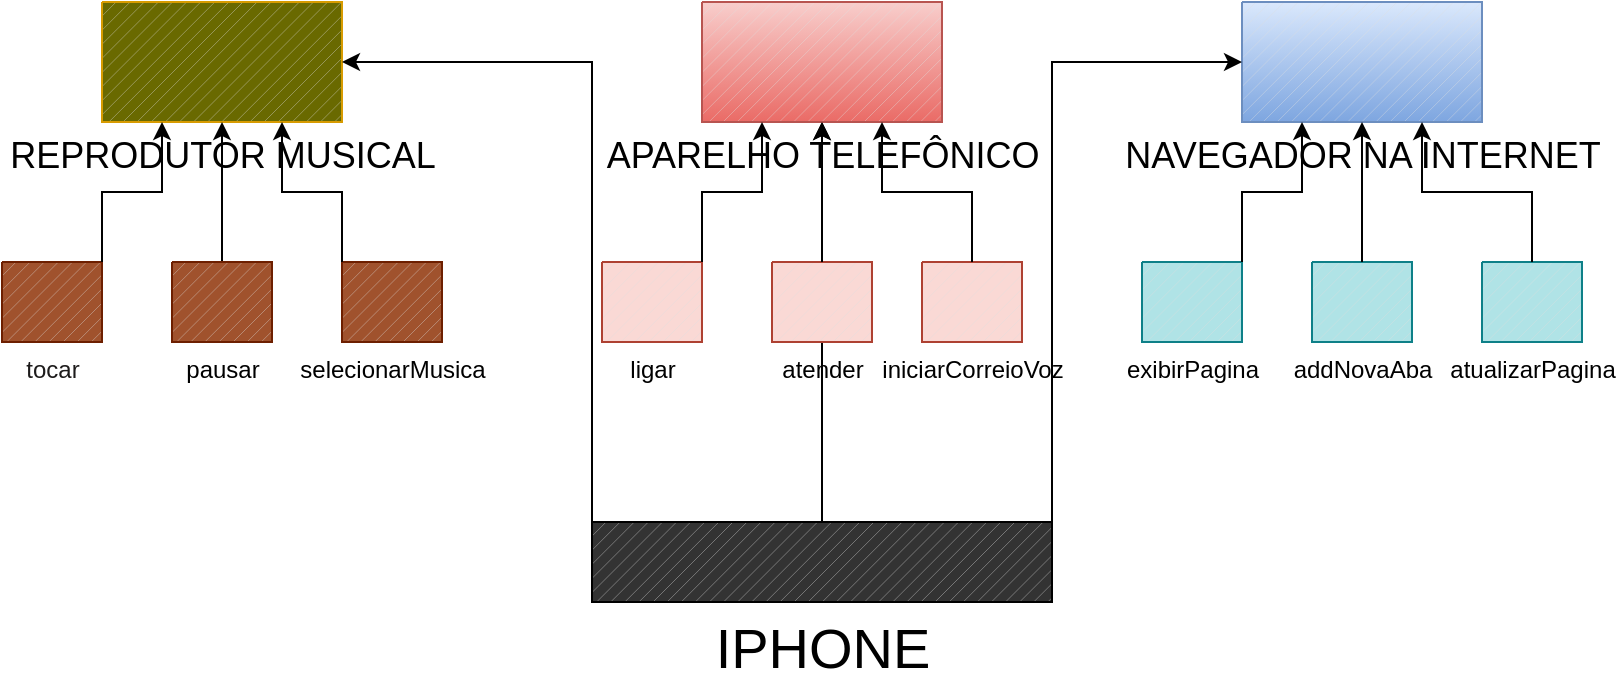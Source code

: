 <mxfile version="24.4.14" type="github">
  <diagram name="Página-1" id="o5wTiyiwOk-Rce95lIAV">
    <mxGraphModel dx="1034" dy="460" grid="1" gridSize="10" guides="1" tooltips="1" connect="1" arrows="1" fold="1" page="1" pageScale="1" pageWidth="827" pageHeight="1169" math="0" shadow="0">
      <root>
        <mxCell id="0" />
        <mxCell id="1" parent="0" />
        <mxCell id="N6vwx3UYxFLulhW0sy9g-17" style="edgeStyle=orthogonalEdgeStyle;rounded=0;orthogonalLoop=1;jettySize=auto;html=1;exitX=0.5;exitY=0;exitDx=0;exitDy=0;exitPerimeter=0;" parent="1" source="N6vwx3UYxFLulhW0sy9g-1" target="N6vwx3UYxFLulhW0sy9g-3" edge="1">
          <mxGeometry relative="1" as="geometry" />
        </mxCell>
        <mxCell id="N6vwx3UYxFLulhW0sy9g-1" value="IPHONE" style="verticalLabelPosition=bottom;verticalAlign=top;html=1;shape=mxgraph.basic.patternFillRect;fillStyle=diag;step=5;fillStrokeWidth=0.2;fillStrokeColor=#dddddd;align=center;fontSize=28;fillColor=#333333;" parent="1" vertex="1">
          <mxGeometry x="315" y="340" width="230" height="40" as="geometry" />
        </mxCell>
        <mxCell id="N6vwx3UYxFLulhW0sy9g-2" value="REPRODUTOR MUSICAL" style="verticalLabelPosition=bottom;verticalAlign=top;html=1;shape=mxgraph.basic.patternFillRect;fillStyle=diag;step=5;fillStrokeWidth=0.2;fillStrokeColor=#dddddd;fontSize=18;fillColor=#696900;strokeColor=#d79b00;" parent="1" vertex="1">
          <mxGeometry x="70" y="80" width="120" height="60" as="geometry" />
        </mxCell>
        <mxCell id="N6vwx3UYxFLulhW0sy9g-3" value="APARELHO TELEFÔNICO" style="verticalLabelPosition=bottom;verticalAlign=top;html=1;shape=mxgraph.basic.patternFillRect;fillStyle=diag;step=5;fillStrokeWidth=0.2;fillStrokeColor=#dddddd;fontSize=18;fillColor=#f8cecc;gradientColor=#ea6b66;strokeColor=#b85450;" parent="1" vertex="1">
          <mxGeometry x="370" y="80" width="120" height="60" as="geometry" />
        </mxCell>
        <mxCell id="N6vwx3UYxFLulhW0sy9g-4" value="NAVEGADOR NA INTERNET" style="verticalLabelPosition=bottom;verticalAlign=top;html=1;shape=mxgraph.basic.patternFillRect;fillStyle=diag;step=5;fillStrokeWidth=0.2;fillStrokeColor=#dddddd;fontSize=18;fillColor=#dae8fc;gradientColor=#7ea6e0;strokeColor=#6c8ebf;" parent="1" vertex="1">
          <mxGeometry x="640" y="80" width="120" height="60" as="geometry" />
        </mxCell>
        <mxCell id="N6vwx3UYxFLulhW0sy9g-5" value="tocar" style="verticalLabelPosition=bottom;verticalAlign=top;html=1;shape=mxgraph.basic.patternFillRect;fillStyle=diag;step=5;fillStrokeWidth=0.2;fillStrokeColor=#dddddd;fillColor=#a0522d;strokeColor=#6D1F00;fontColor=#1d1b1b;" parent="1" vertex="1">
          <mxGeometry x="20" y="210" width="50" height="40" as="geometry" />
        </mxCell>
        <mxCell id="N6vwx3UYxFLulhW0sy9g-20" style="edgeStyle=orthogonalEdgeStyle;rounded=0;orthogonalLoop=1;jettySize=auto;html=1;exitX=0.5;exitY=0;exitDx=0;exitDy=0;exitPerimeter=0;" parent="1" source="N6vwx3UYxFLulhW0sy9g-6" target="N6vwx3UYxFLulhW0sy9g-2" edge="1">
          <mxGeometry relative="1" as="geometry" />
        </mxCell>
        <mxCell id="N6vwx3UYxFLulhW0sy9g-6" value="pausar" style="verticalLabelPosition=bottom;verticalAlign=top;html=1;shape=mxgraph.basic.patternFillRect;fillStyle=diag;step=5;fillStrokeWidth=0.2;fillStrokeColor=#dddddd;fillColor=#a0522d;strokeColor=#6D1F00;fontColor=#000000;" parent="1" vertex="1">
          <mxGeometry x="105" y="210" width="50" height="40" as="geometry" />
        </mxCell>
        <mxCell id="N6vwx3UYxFLulhW0sy9g-7" value="selecionarMusica" style="verticalLabelPosition=bottom;verticalAlign=top;html=1;shape=mxgraph.basic.patternFillRect;fillStyle=diag;step=5;fillStrokeWidth=0.2;fillStrokeColor=#dddddd;fillColor=#a0522d;strokeColor=#6D1F00;fontColor=#000000;" parent="1" vertex="1">
          <mxGeometry x="190" y="210" width="50" height="40" as="geometry" />
        </mxCell>
        <mxCell id="N6vwx3UYxFLulhW0sy9g-8" value="ligar" style="verticalLabelPosition=bottom;verticalAlign=top;html=1;shape=mxgraph.basic.patternFillRect;fillStyle=diag;step=5;fillStrokeWidth=0.2;fillStrokeColor=#dddddd;fillColor=#fad9d5;strokeColor=#ae4132;" parent="1" vertex="1">
          <mxGeometry x="320" y="210" width="50" height="40" as="geometry" />
        </mxCell>
        <mxCell id="N6vwx3UYxFLulhW0sy9g-9" value="atender" style="verticalLabelPosition=bottom;verticalAlign=top;html=1;shape=mxgraph.basic.patternFillRect;fillStyle=diag;step=5;fillStrokeWidth=0.2;fillStrokeColor=#dddddd;fillColor=#fad9d5;strokeColor=#ae4132;" parent="1" vertex="1">
          <mxGeometry x="405" y="210" width="50" height="40" as="geometry" />
        </mxCell>
        <mxCell id="N6vwx3UYxFLulhW0sy9g-10" value="iniciarCorreioVoz" style="verticalLabelPosition=bottom;verticalAlign=top;html=1;shape=mxgraph.basic.patternFillRect;fillStyle=diag;step=5;fillStrokeWidth=0.2;fillStrokeColor=#dddddd;fillColor=#fad9d5;strokeColor=#ae4132;" parent="1" vertex="1">
          <mxGeometry x="480" y="210" width="50" height="40" as="geometry" />
        </mxCell>
        <mxCell id="N6vwx3UYxFLulhW0sy9g-11" value="exibirPagina" style="verticalLabelPosition=bottom;verticalAlign=top;html=1;shape=mxgraph.basic.patternFillRect;fillStyle=diag;step=5;fillStrokeWidth=0.2;fillStrokeColor=#dddddd;fillColor=#b0e3e6;strokeColor=#0e8088;" parent="1" vertex="1">
          <mxGeometry x="590" y="210" width="50" height="40" as="geometry" />
        </mxCell>
        <mxCell id="N6vwx3UYxFLulhW0sy9g-12" value="addNovaAba" style="verticalLabelPosition=bottom;verticalAlign=top;html=1;shape=mxgraph.basic.patternFillRect;fillStyle=diag;step=5;fillStrokeWidth=0.2;fillStrokeColor=#dddddd;fillColor=#b0e3e6;strokeColor=#0e8088;" parent="1" vertex="1">
          <mxGeometry x="675" y="210" width="50" height="40" as="geometry" />
        </mxCell>
        <mxCell id="N6vwx3UYxFLulhW0sy9g-13" value="atualizarPagina" style="verticalLabelPosition=bottom;verticalAlign=top;html=1;shape=mxgraph.basic.patternFillRect;fillStyle=diag;step=5;fillStrokeWidth=0.2;fillStrokeColor=#dddddd;fillColor=#b0e3e6;strokeColor=#0e8088;" parent="1" vertex="1">
          <mxGeometry x="760" y="210" width="50" height="40" as="geometry" />
        </mxCell>
        <mxCell id="N6vwx3UYxFLulhW0sy9g-16" style="edgeStyle=orthogonalEdgeStyle;rounded=0;orthogonalLoop=1;jettySize=auto;html=1;exitX=0;exitY=0;exitDx=0;exitDy=0;exitPerimeter=0;entryX=1;entryY=0.5;entryDx=0;entryDy=0;entryPerimeter=0;" parent="1" source="N6vwx3UYxFLulhW0sy9g-1" target="N6vwx3UYxFLulhW0sy9g-2" edge="1">
          <mxGeometry relative="1" as="geometry" />
        </mxCell>
        <mxCell id="N6vwx3UYxFLulhW0sy9g-18" style="edgeStyle=orthogonalEdgeStyle;rounded=0;orthogonalLoop=1;jettySize=auto;html=1;exitX=1;exitY=0;exitDx=0;exitDy=0;exitPerimeter=0;entryX=0;entryY=0.5;entryDx=0;entryDy=0;entryPerimeter=0;" parent="1" source="N6vwx3UYxFLulhW0sy9g-1" target="N6vwx3UYxFLulhW0sy9g-4" edge="1">
          <mxGeometry relative="1" as="geometry" />
        </mxCell>
        <mxCell id="N6vwx3UYxFLulhW0sy9g-19" style="edgeStyle=orthogonalEdgeStyle;rounded=0;orthogonalLoop=1;jettySize=auto;html=1;exitX=1;exitY=0;exitDx=0;exitDy=0;exitPerimeter=0;entryX=0.25;entryY=1;entryDx=0;entryDy=0;entryPerimeter=0;" parent="1" source="N6vwx3UYxFLulhW0sy9g-5" target="N6vwx3UYxFLulhW0sy9g-2" edge="1">
          <mxGeometry relative="1" as="geometry" />
        </mxCell>
        <mxCell id="N6vwx3UYxFLulhW0sy9g-21" style="edgeStyle=orthogonalEdgeStyle;rounded=0;orthogonalLoop=1;jettySize=auto;html=1;exitX=0;exitY=0;exitDx=0;exitDy=0;exitPerimeter=0;entryX=0.75;entryY=1;entryDx=0;entryDy=0;entryPerimeter=0;" parent="1" source="N6vwx3UYxFLulhW0sy9g-7" target="N6vwx3UYxFLulhW0sy9g-2" edge="1">
          <mxGeometry relative="1" as="geometry" />
        </mxCell>
        <mxCell id="N6vwx3UYxFLulhW0sy9g-22" style="edgeStyle=orthogonalEdgeStyle;rounded=0;orthogonalLoop=1;jettySize=auto;html=1;exitX=1;exitY=0;exitDx=0;exitDy=0;exitPerimeter=0;entryX=0.25;entryY=1;entryDx=0;entryDy=0;entryPerimeter=0;" parent="1" source="N6vwx3UYxFLulhW0sy9g-8" target="N6vwx3UYxFLulhW0sy9g-3" edge="1">
          <mxGeometry relative="1" as="geometry" />
        </mxCell>
        <mxCell id="N6vwx3UYxFLulhW0sy9g-23" style="edgeStyle=orthogonalEdgeStyle;rounded=0;orthogonalLoop=1;jettySize=auto;html=1;exitX=0.5;exitY=0;exitDx=0;exitDy=0;exitPerimeter=0;entryX=0.5;entryY=1;entryDx=0;entryDy=0;entryPerimeter=0;" parent="1" source="N6vwx3UYxFLulhW0sy9g-9" target="N6vwx3UYxFLulhW0sy9g-3" edge="1">
          <mxGeometry relative="1" as="geometry" />
        </mxCell>
        <mxCell id="N6vwx3UYxFLulhW0sy9g-24" style="edgeStyle=orthogonalEdgeStyle;rounded=0;orthogonalLoop=1;jettySize=auto;html=1;exitX=0.5;exitY=0;exitDx=0;exitDy=0;exitPerimeter=0;entryX=0.75;entryY=1;entryDx=0;entryDy=0;entryPerimeter=0;" parent="1" source="N6vwx3UYxFLulhW0sy9g-10" target="N6vwx3UYxFLulhW0sy9g-3" edge="1">
          <mxGeometry relative="1" as="geometry" />
        </mxCell>
        <mxCell id="N6vwx3UYxFLulhW0sy9g-25" style="edgeStyle=orthogonalEdgeStyle;rounded=0;orthogonalLoop=1;jettySize=auto;html=1;exitX=1;exitY=0;exitDx=0;exitDy=0;exitPerimeter=0;entryX=0.25;entryY=1;entryDx=0;entryDy=0;entryPerimeter=0;" parent="1" source="N6vwx3UYxFLulhW0sy9g-11" target="N6vwx3UYxFLulhW0sy9g-4" edge="1">
          <mxGeometry relative="1" as="geometry" />
        </mxCell>
        <mxCell id="N6vwx3UYxFLulhW0sy9g-26" style="edgeStyle=orthogonalEdgeStyle;rounded=0;orthogonalLoop=1;jettySize=auto;html=1;exitX=0.5;exitY=0;exitDx=0;exitDy=0;exitPerimeter=0;entryX=0.5;entryY=1;entryDx=0;entryDy=0;entryPerimeter=0;" parent="1" source="N6vwx3UYxFLulhW0sy9g-12" target="N6vwx3UYxFLulhW0sy9g-4" edge="1">
          <mxGeometry relative="1" as="geometry" />
        </mxCell>
        <mxCell id="N6vwx3UYxFLulhW0sy9g-27" style="edgeStyle=orthogonalEdgeStyle;rounded=0;orthogonalLoop=1;jettySize=auto;html=1;exitX=0.5;exitY=0;exitDx=0;exitDy=0;exitPerimeter=0;entryX=0.75;entryY=1;entryDx=0;entryDy=0;entryPerimeter=0;" parent="1" source="N6vwx3UYxFLulhW0sy9g-13" target="N6vwx3UYxFLulhW0sy9g-4" edge="1">
          <mxGeometry relative="1" as="geometry" />
        </mxCell>
      </root>
    </mxGraphModel>
  </diagram>
</mxfile>
